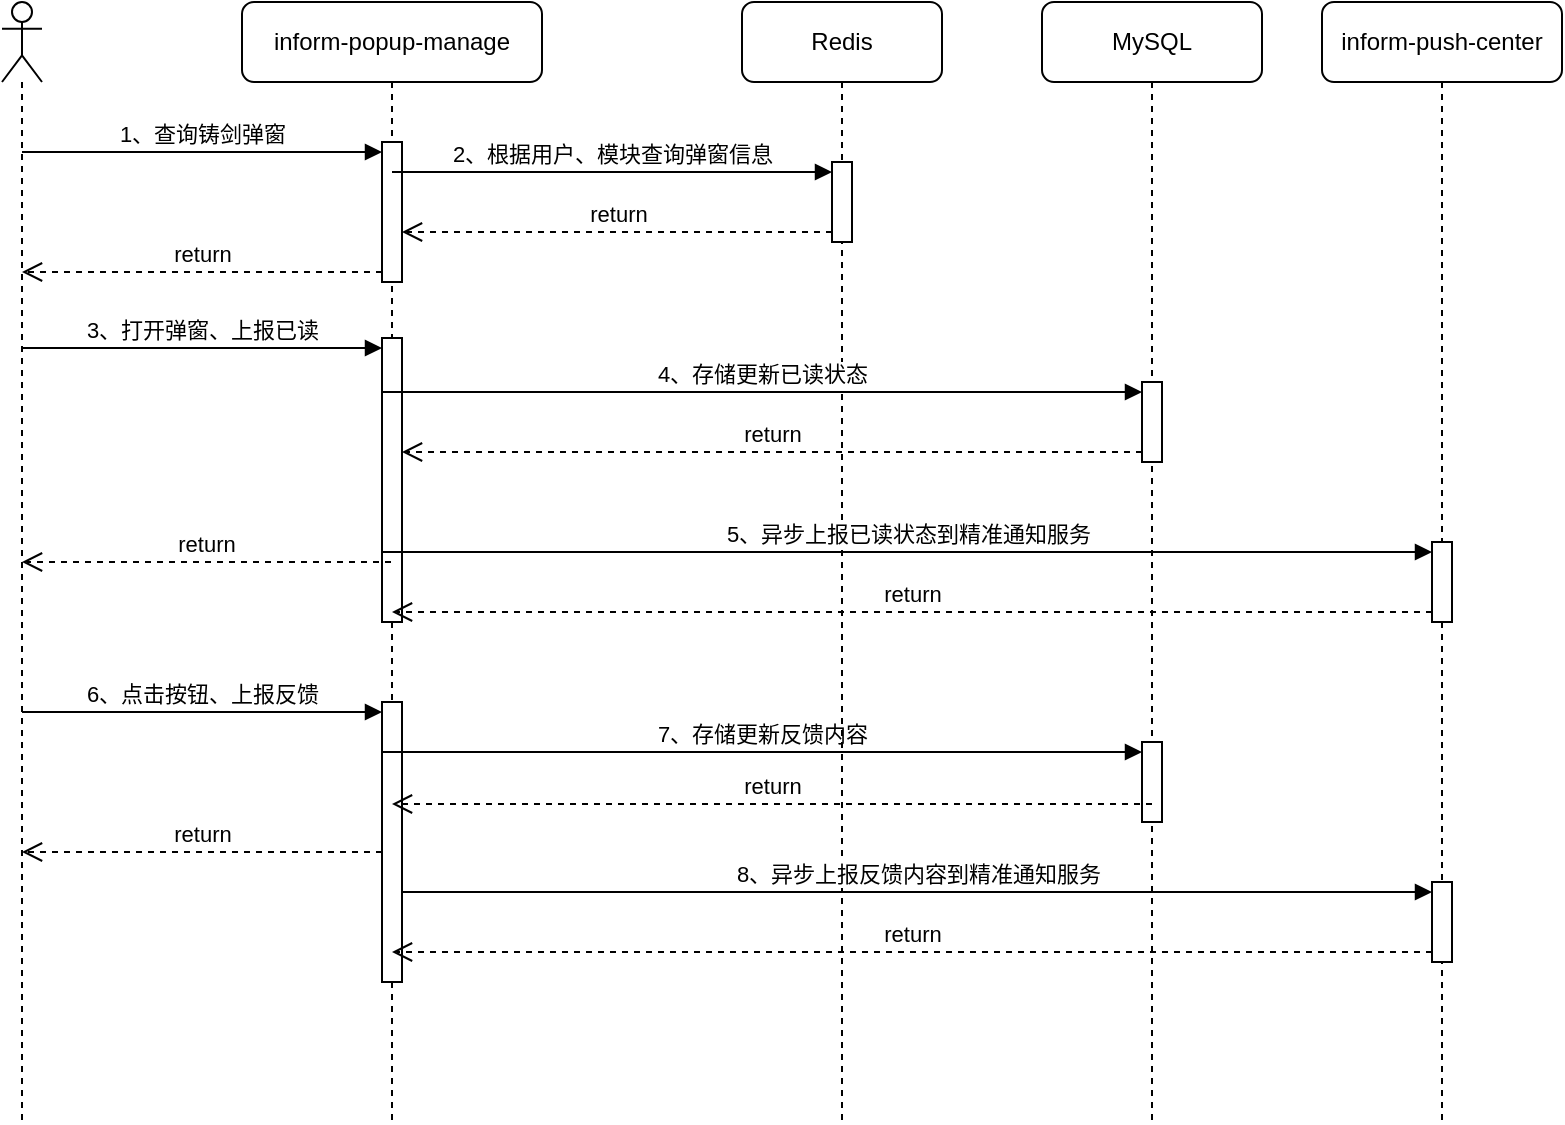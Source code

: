 <mxfile version="24.2.5" type="github">
  <diagram name="第 1 页" id="mGrP0aYl7YKmYDp6KysO">
    <mxGraphModel dx="1426" dy="759" grid="0" gridSize="10" guides="1" tooltips="1" connect="1" arrows="1" fold="1" page="0" pageScale="1" pageWidth="827" pageHeight="1169" background="none" math="0" shadow="0">
      <root>
        <mxCell id="0" />
        <mxCell id="1" parent="0" />
        <mxCell id="yW0fOXHA6rVeai4ghBcE-1" value="" style="shape=umlLifeline;perimeter=lifelinePerimeter;whiteSpace=wrap;html=1;container=1;dropTarget=0;collapsible=0;recursiveResize=0;outlineConnect=0;portConstraint=eastwest;newEdgeStyle={&quot;curved&quot;:0,&quot;rounded&quot;:0};participant=umlActor;" parent="1" vertex="1">
          <mxGeometry x="50" y="40" width="20" height="560" as="geometry" />
        </mxCell>
        <mxCell id="yW0fOXHA6rVeai4ghBcE-2" value="inform-popup-manage" style="shape=umlLifeline;perimeter=lifelinePerimeter;whiteSpace=wrap;html=1;container=1;dropTarget=0;collapsible=0;recursiveResize=0;outlineConnect=0;portConstraint=eastwest;newEdgeStyle={&quot;curved&quot;:0,&quot;rounded&quot;:0};rounded=1;" parent="1" vertex="1">
          <mxGeometry x="170" y="40" width="150" height="560" as="geometry" />
        </mxCell>
        <mxCell id="yW0fOXHA6rVeai4ghBcE-3" value="" style="html=1;points=[[0,0,0,0,5],[0,1,0,0,-5],[1,0,0,0,5],[1,1,0,0,-5]];perimeter=orthogonalPerimeter;outlineConnect=0;targetShapes=umlLifeline;portConstraint=eastwest;newEdgeStyle={&quot;curved&quot;:0,&quot;rounded&quot;:0};" parent="yW0fOXHA6rVeai4ghBcE-2" vertex="1">
          <mxGeometry x="70" y="70" width="10" height="70" as="geometry" />
        </mxCell>
        <mxCell id="yW0fOXHA6rVeai4ghBcE-11" value="" style="html=1;points=[[0,0,0,0,5],[0,1,0,0,-5],[1,0,0,0,5],[1,1,0,0,-5]];perimeter=orthogonalPerimeter;outlineConnect=0;targetShapes=umlLifeline;portConstraint=eastwest;newEdgeStyle={&quot;curved&quot;:0,&quot;rounded&quot;:0};" parent="yW0fOXHA6rVeai4ghBcE-2" vertex="1">
          <mxGeometry x="70" y="168" width="10" height="142" as="geometry" />
        </mxCell>
        <mxCell id="yW0fOXHA6rVeai4ghBcE-22" value="" style="html=1;points=[[0,0,0,0,5],[0,1,0,0,-5],[1,0,0,0,5],[1,1,0,0,-5]];perimeter=orthogonalPerimeter;outlineConnect=0;targetShapes=umlLifeline;portConstraint=eastwest;newEdgeStyle={&quot;curved&quot;:0,&quot;rounded&quot;:0};" parent="yW0fOXHA6rVeai4ghBcE-2" vertex="1">
          <mxGeometry x="70" y="350" width="10" height="140" as="geometry" />
        </mxCell>
        <mxCell id="yW0fOXHA6rVeai4ghBcE-26" value="7、存储更新反馈内容" style="html=1;verticalAlign=bottom;endArrow=block;curved=0;rounded=0;entryX=0;entryY=0;entryDx=0;entryDy=5;" parent="yW0fOXHA6rVeai4ghBcE-2" target="yW0fOXHA6rVeai4ghBcE-25" edge="1">
          <mxGeometry relative="1" as="geometry">
            <mxPoint x="70" y="375" as="sourcePoint" />
          </mxGeometry>
        </mxCell>
        <mxCell id="yW0fOXHA6rVeai4ghBcE-4" value="1、查询铸剑弹窗" style="html=1;verticalAlign=bottom;endArrow=block;curved=0;rounded=0;entryX=0;entryY=0;entryDx=0;entryDy=5;" parent="1" target="yW0fOXHA6rVeai4ghBcE-3" edge="1">
          <mxGeometry relative="1" as="geometry">
            <mxPoint x="60" y="115" as="sourcePoint" />
          </mxGeometry>
        </mxCell>
        <mxCell id="yW0fOXHA6rVeai4ghBcE-5" value="return" style="html=1;verticalAlign=bottom;endArrow=open;dashed=1;endSize=8;curved=0;rounded=0;exitX=0;exitY=1;exitDx=0;exitDy=-5;" parent="1" source="yW0fOXHA6rVeai4ghBcE-3" target="yW0fOXHA6rVeai4ghBcE-1" edge="1">
          <mxGeometry relative="1" as="geometry">
            <mxPoint x="60" y="185" as="targetPoint" />
          </mxGeometry>
        </mxCell>
        <mxCell id="yW0fOXHA6rVeai4ghBcE-6" value="Redis" style="shape=umlLifeline;perimeter=lifelinePerimeter;whiteSpace=wrap;html=1;container=1;dropTarget=0;collapsible=0;recursiveResize=0;outlineConnect=0;portConstraint=eastwest;newEdgeStyle={&quot;curved&quot;:0,&quot;rounded&quot;:0};rounded=1;" parent="1" vertex="1">
          <mxGeometry x="420" y="40" width="100" height="560" as="geometry" />
        </mxCell>
        <mxCell id="yW0fOXHA6rVeai4ghBcE-7" value="" style="html=1;points=[[0,0,0,0,5],[0,1,0,0,-5],[1,0,0,0,5],[1,1,0,0,-5]];perimeter=orthogonalPerimeter;outlineConnect=0;targetShapes=umlLifeline;portConstraint=eastwest;newEdgeStyle={&quot;curved&quot;:0,&quot;rounded&quot;:0};" parent="yW0fOXHA6rVeai4ghBcE-6" vertex="1">
          <mxGeometry x="45" y="80" width="10" height="40" as="geometry" />
        </mxCell>
        <mxCell id="yW0fOXHA6rVeai4ghBcE-8" value="2、根据用户、模块查询弹窗信息" style="html=1;verticalAlign=bottom;endArrow=block;curved=0;rounded=0;entryX=0;entryY=0;entryDx=0;entryDy=5;" parent="1" source="yW0fOXHA6rVeai4ghBcE-2" target="yW0fOXHA6rVeai4ghBcE-7" edge="1">
          <mxGeometry relative="1" as="geometry">
            <mxPoint x="250" y="125" as="sourcePoint" />
          </mxGeometry>
        </mxCell>
        <mxCell id="yW0fOXHA6rVeai4ghBcE-9" value="return" style="html=1;verticalAlign=bottom;endArrow=open;dashed=1;endSize=8;curved=0;rounded=0;exitX=0;exitY=1;exitDx=0;exitDy=-5;" parent="1" source="yW0fOXHA6rVeai4ghBcE-7" target="yW0fOXHA6rVeai4ghBcE-3" edge="1">
          <mxGeometry relative="1" as="geometry">
            <mxPoint x="250" y="195" as="targetPoint" />
          </mxGeometry>
        </mxCell>
        <mxCell id="yW0fOXHA6rVeai4ghBcE-10" value="MySQL" style="shape=umlLifeline;perimeter=lifelinePerimeter;whiteSpace=wrap;html=1;container=1;dropTarget=0;collapsible=0;recursiveResize=0;outlineConnect=0;portConstraint=eastwest;newEdgeStyle={&quot;curved&quot;:0,&quot;rounded&quot;:0};rounded=1;" parent="1" vertex="1">
          <mxGeometry x="570" y="40" width="110" height="560" as="geometry" />
        </mxCell>
        <mxCell id="yW0fOXHA6rVeai4ghBcE-14" value="" style="html=1;points=[[0,0,0,0,5],[0,1,0,0,-5],[1,0,0,0,5],[1,1,0,0,-5]];perimeter=orthogonalPerimeter;outlineConnect=0;targetShapes=umlLifeline;portConstraint=eastwest;newEdgeStyle={&quot;curved&quot;:0,&quot;rounded&quot;:0};" parent="yW0fOXHA6rVeai4ghBcE-10" vertex="1">
          <mxGeometry x="50" y="190" width="10" height="40" as="geometry" />
        </mxCell>
        <mxCell id="yW0fOXHA6rVeai4ghBcE-25" value="" style="html=1;points=[[0,0,0,0,5],[0,1,0,0,-5],[1,0,0,0,5],[1,1,0,0,-5]];perimeter=orthogonalPerimeter;outlineConnect=0;targetShapes=umlLifeline;portConstraint=eastwest;newEdgeStyle={&quot;curved&quot;:0,&quot;rounded&quot;:0};" parent="yW0fOXHA6rVeai4ghBcE-10" vertex="1">
          <mxGeometry x="50" y="370" width="10" height="40" as="geometry" />
        </mxCell>
        <mxCell id="yW0fOXHA6rVeai4ghBcE-12" value="3、打开弹窗、上报已读" style="html=1;verticalAlign=bottom;endArrow=block;curved=0;rounded=0;entryX=0;entryY=0;entryDx=0;entryDy=5;" parent="1" target="yW0fOXHA6rVeai4ghBcE-11" edge="1">
          <mxGeometry relative="1" as="geometry">
            <mxPoint x="60" y="213" as="sourcePoint" />
          </mxGeometry>
        </mxCell>
        <mxCell id="yW0fOXHA6rVeai4ghBcE-13" value="return" style="html=1;verticalAlign=bottom;endArrow=open;dashed=1;endSize=8;curved=0;rounded=0;" parent="1" source="yW0fOXHA6rVeai4ghBcE-2" target="yW0fOXHA6rVeai4ghBcE-1" edge="1">
          <mxGeometry relative="1" as="geometry">
            <mxPoint x="60" y="283" as="targetPoint" />
          </mxGeometry>
        </mxCell>
        <mxCell id="yW0fOXHA6rVeai4ghBcE-15" value="4、存储更新已读状态" style="html=1;verticalAlign=bottom;endArrow=block;curved=0;rounded=0;entryX=0;entryY=0;entryDx=0;entryDy=5;" parent="1" target="yW0fOXHA6rVeai4ghBcE-14" edge="1">
          <mxGeometry relative="1" as="geometry">
            <mxPoint x="240" y="235" as="sourcePoint" />
          </mxGeometry>
        </mxCell>
        <mxCell id="yW0fOXHA6rVeai4ghBcE-16" value="return" style="html=1;verticalAlign=bottom;endArrow=open;dashed=1;endSize=8;curved=0;rounded=0;exitX=0;exitY=1;exitDx=0;exitDy=-5;" parent="1" source="yW0fOXHA6rVeai4ghBcE-14" target="yW0fOXHA6rVeai4ghBcE-11" edge="1">
          <mxGeometry relative="1" as="geometry">
            <mxPoint x="240" y="305" as="targetPoint" />
          </mxGeometry>
        </mxCell>
        <mxCell id="yW0fOXHA6rVeai4ghBcE-17" value="inform-push-center" style="shape=umlLifeline;perimeter=lifelinePerimeter;whiteSpace=wrap;html=1;container=1;dropTarget=0;collapsible=0;recursiveResize=0;outlineConnect=0;portConstraint=eastwest;newEdgeStyle={&quot;curved&quot;:0,&quot;rounded&quot;:0};rounded=1;" parent="1" vertex="1">
          <mxGeometry x="710" y="40" width="120" height="560" as="geometry" />
        </mxCell>
        <mxCell id="yW0fOXHA6rVeai4ghBcE-18" value="" style="html=1;points=[[0,0,0,0,5],[0,1,0,0,-5],[1,0,0,0,5],[1,1,0,0,-5]];perimeter=orthogonalPerimeter;outlineConnect=0;targetShapes=umlLifeline;portConstraint=eastwest;newEdgeStyle={&quot;curved&quot;:0,&quot;rounded&quot;:0};" parent="yW0fOXHA6rVeai4ghBcE-17" vertex="1">
          <mxGeometry x="55" y="270" width="10" height="40" as="geometry" />
        </mxCell>
        <mxCell id="yW0fOXHA6rVeai4ghBcE-28" value="" style="html=1;points=[[0,0,0,0,5],[0,1,0,0,-5],[1,0,0,0,5],[1,1,0,0,-5]];perimeter=orthogonalPerimeter;outlineConnect=0;targetShapes=umlLifeline;portConstraint=eastwest;newEdgeStyle={&quot;curved&quot;:0,&quot;rounded&quot;:0};" parent="yW0fOXHA6rVeai4ghBcE-17" vertex="1">
          <mxGeometry x="55" y="440" width="10" height="40" as="geometry" />
        </mxCell>
        <mxCell id="yW0fOXHA6rVeai4ghBcE-19" value="5、异步上报已读状态到精准通知服务" style="html=1;verticalAlign=bottom;endArrow=block;curved=0;rounded=0;entryX=0;entryY=0;entryDx=0;entryDy=5;" parent="1" target="yW0fOXHA6rVeai4ghBcE-18" edge="1">
          <mxGeometry x="0.002" relative="1" as="geometry">
            <mxPoint x="240" y="315" as="sourcePoint" />
            <mxPoint as="offset" />
          </mxGeometry>
        </mxCell>
        <mxCell id="yW0fOXHA6rVeai4ghBcE-20" value="return" style="html=1;verticalAlign=bottom;endArrow=open;dashed=1;endSize=8;curved=0;rounded=0;exitX=0;exitY=1;exitDx=0;exitDy=-5;" parent="1" source="yW0fOXHA6rVeai4ghBcE-18" target="yW0fOXHA6rVeai4ghBcE-2" edge="1">
          <mxGeometry relative="1" as="geometry">
            <mxPoint x="240" y="385" as="targetPoint" />
          </mxGeometry>
        </mxCell>
        <mxCell id="yW0fOXHA6rVeai4ghBcE-23" value="6、点击按钮、上报反馈" style="html=1;verticalAlign=bottom;endArrow=block;curved=0;rounded=0;entryX=0;entryY=0;entryDx=0;entryDy=5;" parent="1" target="yW0fOXHA6rVeai4ghBcE-22" edge="1">
          <mxGeometry relative="1" as="geometry">
            <mxPoint x="60" y="395" as="sourcePoint" />
          </mxGeometry>
        </mxCell>
        <mxCell id="yW0fOXHA6rVeai4ghBcE-24" value="return" style="html=1;verticalAlign=bottom;endArrow=open;dashed=1;endSize=8;curved=0;rounded=0;" parent="1" source="yW0fOXHA6rVeai4ghBcE-22" edge="1">
          <mxGeometry relative="1" as="geometry">
            <mxPoint x="60" y="465" as="targetPoint" />
            <mxPoint x="220" y="465" as="sourcePoint" />
          </mxGeometry>
        </mxCell>
        <mxCell id="yW0fOXHA6rVeai4ghBcE-27" value="return" style="html=1;verticalAlign=bottom;endArrow=open;dashed=1;endSize=8;curved=0;rounded=0;exitX=0;exitY=1;exitDx=0;exitDy=-5;" parent="1" edge="1">
          <mxGeometry relative="1" as="geometry">
            <mxPoint x="245" y="441" as="targetPoint" />
            <mxPoint x="625" y="441" as="sourcePoint" />
          </mxGeometry>
        </mxCell>
        <mxCell id="yW0fOXHA6rVeai4ghBcE-29" value="8、异步上报反馈内容到精准通知服务" style="html=1;verticalAlign=bottom;endArrow=block;curved=0;rounded=0;entryX=0;entryY=0;entryDx=0;entryDy=5;" parent="1" target="yW0fOXHA6rVeai4ghBcE-28" edge="1">
          <mxGeometry relative="1" as="geometry">
            <mxPoint x="250" y="485" as="sourcePoint" />
          </mxGeometry>
        </mxCell>
        <mxCell id="yW0fOXHA6rVeai4ghBcE-30" value="return" style="html=1;verticalAlign=bottom;endArrow=open;dashed=1;endSize=8;curved=0;rounded=0;exitX=0;exitY=1;exitDx=0;exitDy=-5;" parent="1" source="yW0fOXHA6rVeai4ghBcE-28" target="yW0fOXHA6rVeai4ghBcE-2" edge="1">
          <mxGeometry relative="1" as="geometry">
            <mxPoint x="250" y="555" as="targetPoint" />
          </mxGeometry>
        </mxCell>
      </root>
    </mxGraphModel>
  </diagram>
</mxfile>
